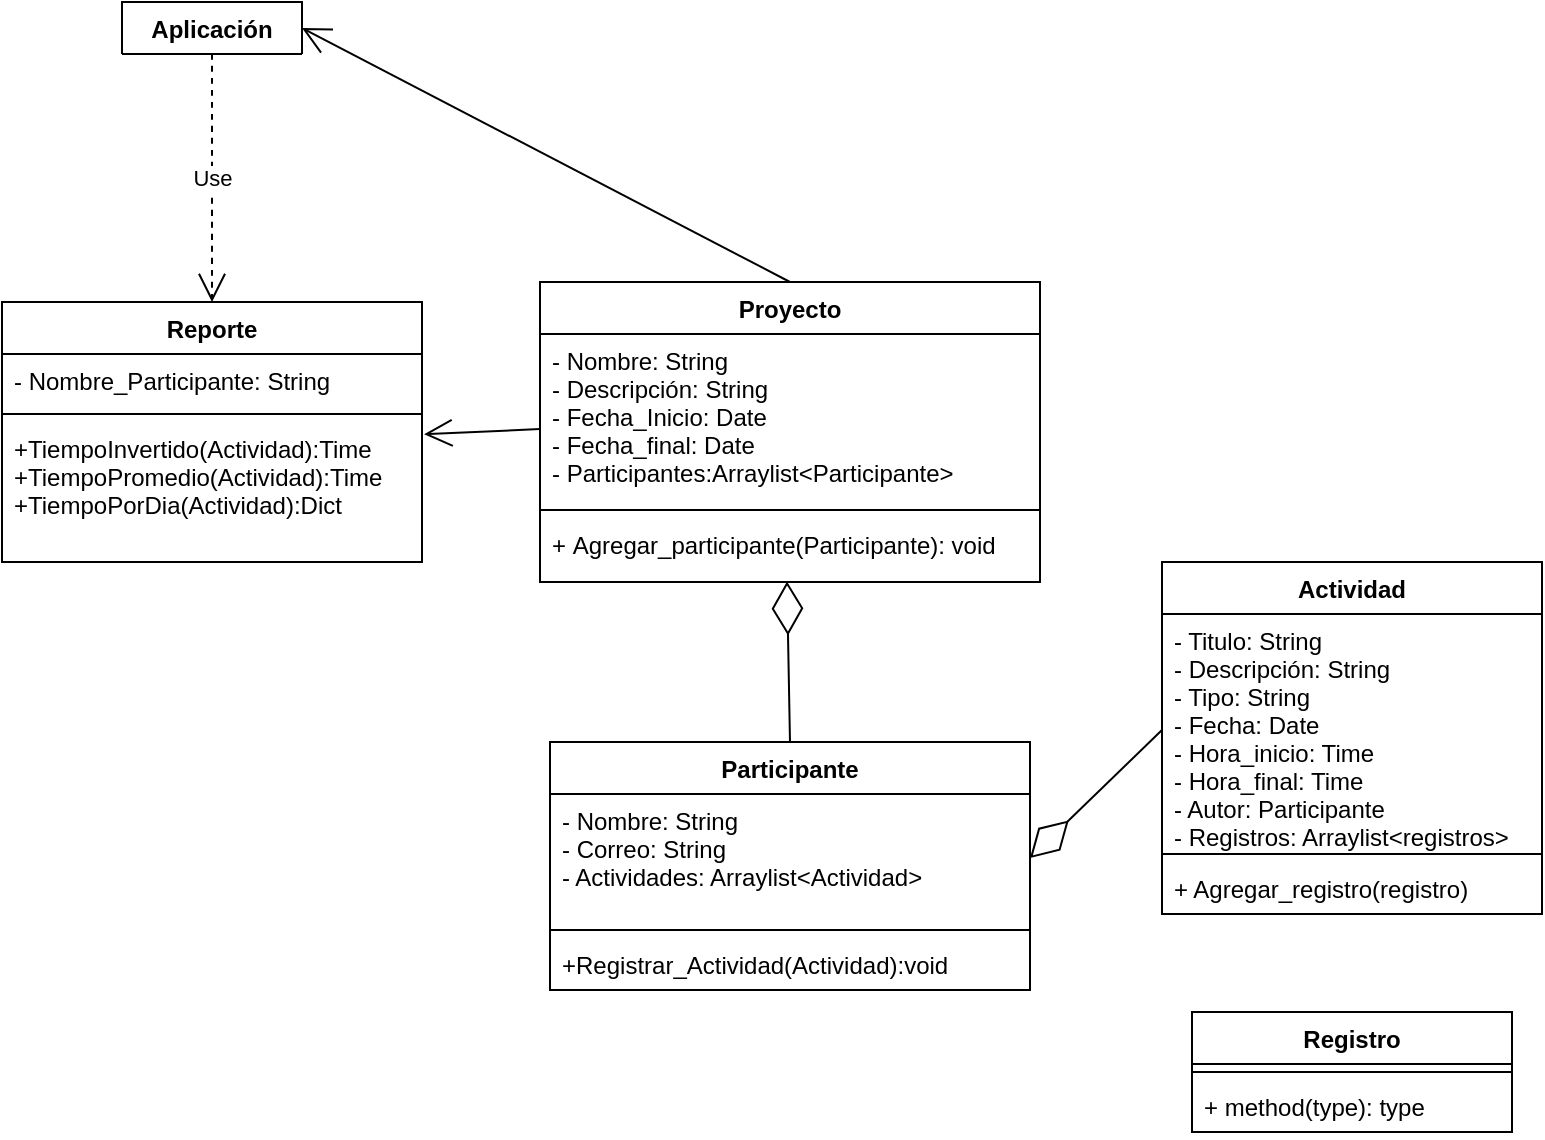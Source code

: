 <mxfile version="16.6.4" type="github"><diagram id="incmQxMKSfGl5wKCG0BV" name="Page-1"><mxGraphModel dx="920" dy="511" grid="1" gridSize="10" guides="1" tooltips="1" connect="1" arrows="1" fold="1" page="1" pageScale="1" pageWidth="827" pageHeight="1169" math="0" shadow="0"><root><mxCell id="0"/><mxCell id="1" parent="0"/><mxCell id="XddrjZvcEHtdNuk61_eD-7" value="Proyecto" style="swimlane;fontStyle=1;align=center;verticalAlign=top;childLayout=stackLayout;horizontal=1;startSize=26;horizontalStack=0;resizeParent=1;resizeParentMax=0;resizeLast=0;collapsible=1;marginBottom=0;" vertex="1" parent="1"><mxGeometry x="289" y="220" width="250" height="150" as="geometry"><mxRectangle x="289" y="220" width="80" height="26" as="alternateBounds"/></mxGeometry></mxCell><mxCell id="XddrjZvcEHtdNuk61_eD-8" value="- Nombre: String&#10;- Descripción: String&#10;- Fecha_Inicio: Date&#10;- Fecha_final: Date &#10;- Participantes:Arraylist&lt;Participante&gt;" style="text;strokeColor=none;fillColor=none;align=left;verticalAlign=top;spacingLeft=4;spacingRight=4;overflow=hidden;rotatable=0;points=[[0,0.5],[1,0.5]];portConstraint=eastwest;" vertex="1" parent="XddrjZvcEHtdNuk61_eD-7"><mxGeometry y="26" width="250" height="84" as="geometry"/></mxCell><mxCell id="XddrjZvcEHtdNuk61_eD-9" value="" style="line;strokeWidth=1;fillColor=none;align=left;verticalAlign=middle;spacingTop=-1;spacingLeft=3;spacingRight=3;rotatable=0;labelPosition=right;points=[];portConstraint=eastwest;" vertex="1" parent="XddrjZvcEHtdNuk61_eD-7"><mxGeometry y="110" width="250" height="8" as="geometry"/></mxCell><mxCell id="XddrjZvcEHtdNuk61_eD-10" value="+ Agregar_participante(Participante): void" style="text;strokeColor=none;fillColor=none;align=left;verticalAlign=top;spacingLeft=4;spacingRight=4;overflow=hidden;rotatable=0;points=[[0,0.5],[1,0.5]];portConstraint=eastwest;" vertex="1" parent="XddrjZvcEHtdNuk61_eD-7"><mxGeometry y="118" width="250" height="32" as="geometry"/></mxCell><mxCell id="XddrjZvcEHtdNuk61_eD-11" value="Participante" style="swimlane;fontStyle=1;align=center;verticalAlign=top;childLayout=stackLayout;horizontal=1;startSize=26;horizontalStack=0;resizeParent=1;resizeParentMax=0;resizeLast=0;collapsible=1;marginBottom=0;" vertex="1" parent="1"><mxGeometry x="294" y="450" width="240" height="124" as="geometry"><mxRectangle x="289" y="450" width="100" height="26" as="alternateBounds"/></mxGeometry></mxCell><mxCell id="XddrjZvcEHtdNuk61_eD-12" value="-  Nombre: String&#10;- Correo: String&#10;- Actividades: Arraylist&lt;Actividad&gt;" style="text;strokeColor=none;fillColor=none;align=left;verticalAlign=top;spacingLeft=4;spacingRight=4;overflow=hidden;rotatable=0;points=[[0,0.5],[1,0.5]];portConstraint=eastwest;" vertex="1" parent="XddrjZvcEHtdNuk61_eD-11"><mxGeometry y="26" width="240" height="64" as="geometry"/></mxCell><mxCell id="XddrjZvcEHtdNuk61_eD-13" value="" style="line;strokeWidth=1;fillColor=none;align=left;verticalAlign=middle;spacingTop=-1;spacingLeft=3;spacingRight=3;rotatable=0;labelPosition=right;points=[];portConstraint=eastwest;" vertex="1" parent="XddrjZvcEHtdNuk61_eD-11"><mxGeometry y="90" width="240" height="8" as="geometry"/></mxCell><mxCell id="XddrjZvcEHtdNuk61_eD-14" value="+Registrar_Actividad(Actividad):void" style="text;strokeColor=none;fillColor=none;align=left;verticalAlign=top;spacingLeft=4;spacingRight=4;overflow=hidden;rotatable=0;points=[[0,0.5],[1,0.5]];portConstraint=eastwest;" vertex="1" parent="XddrjZvcEHtdNuk61_eD-11"><mxGeometry y="98" width="240" height="26" as="geometry"/></mxCell><mxCell id="XddrjZvcEHtdNuk61_eD-15" value="Actividad" style="swimlane;fontStyle=1;align=center;verticalAlign=top;childLayout=stackLayout;horizontal=1;startSize=26;horizontalStack=0;resizeParent=1;resizeParentMax=0;resizeLast=0;collapsible=1;marginBottom=0;" vertex="1" parent="1"><mxGeometry x="600" y="360" width="190" height="176" as="geometry"/></mxCell><mxCell id="XddrjZvcEHtdNuk61_eD-16" value="- Titulo: String &#10;- Descripción: String&#10;- Tipo: String&#10;- Fecha: Date&#10;- Hora_inicio: Time&#10;- Hora_final: Time&#10;- Autor: Participante&#10;- Registros: Arraylist&lt;registros&gt;" style="text;strokeColor=none;fillColor=none;align=left;verticalAlign=top;spacingLeft=4;spacingRight=4;overflow=hidden;rotatable=0;points=[[0,0.5],[1,0.5]];portConstraint=eastwest;" vertex="1" parent="XddrjZvcEHtdNuk61_eD-15"><mxGeometry y="26" width="190" height="116" as="geometry"/></mxCell><mxCell id="XddrjZvcEHtdNuk61_eD-17" value="" style="line;strokeWidth=1;fillColor=none;align=left;verticalAlign=middle;spacingTop=-1;spacingLeft=3;spacingRight=3;rotatable=0;labelPosition=right;points=[];portConstraint=eastwest;" vertex="1" parent="XddrjZvcEHtdNuk61_eD-15"><mxGeometry y="142" width="190" height="8" as="geometry"/></mxCell><mxCell id="XddrjZvcEHtdNuk61_eD-18" value="+ Agregar_registro(registro)" style="text;strokeColor=none;fillColor=none;align=left;verticalAlign=top;spacingLeft=4;spacingRight=4;overflow=hidden;rotatable=0;points=[[0,0.5],[1,0.5]];portConstraint=eastwest;" vertex="1" parent="XddrjZvcEHtdNuk61_eD-15"><mxGeometry y="150" width="190" height="26" as="geometry"/></mxCell><mxCell id="XddrjZvcEHtdNuk61_eD-19" value="Reporte" style="swimlane;fontStyle=1;align=center;verticalAlign=top;childLayout=stackLayout;horizontal=1;startSize=26;horizontalStack=0;resizeParent=1;resizeParentMax=0;resizeLast=0;collapsible=1;marginBottom=0;" vertex="1" parent="1"><mxGeometry x="20" y="230" width="210" height="130" as="geometry"/></mxCell><mxCell id="XddrjZvcEHtdNuk61_eD-20" value="- Nombre_Participante: String" style="text;strokeColor=none;fillColor=none;align=left;verticalAlign=top;spacingLeft=4;spacingRight=4;overflow=hidden;rotatable=0;points=[[0,0.5],[1,0.5]];portConstraint=eastwest;" vertex="1" parent="XddrjZvcEHtdNuk61_eD-19"><mxGeometry y="26" width="210" height="26" as="geometry"/></mxCell><mxCell id="XddrjZvcEHtdNuk61_eD-21" value="" style="line;strokeWidth=1;fillColor=none;align=left;verticalAlign=middle;spacingTop=-1;spacingLeft=3;spacingRight=3;rotatable=0;labelPosition=right;points=[];portConstraint=eastwest;" vertex="1" parent="XddrjZvcEHtdNuk61_eD-19"><mxGeometry y="52" width="210" height="8" as="geometry"/></mxCell><mxCell id="XddrjZvcEHtdNuk61_eD-22" value="+TiempoInvertido(Actividad):Time&#10;+TiempoPromedio(Actividad):Time&#10;+TiempoPorDia(Actividad):Dict" style="text;strokeColor=none;fillColor=none;align=left;verticalAlign=top;spacingLeft=4;spacingRight=4;overflow=hidden;rotatable=0;points=[[0,0.5],[1,0.5]];portConstraint=eastwest;" vertex="1" parent="XddrjZvcEHtdNuk61_eD-19"><mxGeometry y="60" width="210" height="70" as="geometry"/></mxCell><mxCell id="XddrjZvcEHtdNuk61_eD-23" value="Registro" style="swimlane;fontStyle=1;align=center;verticalAlign=top;childLayout=stackLayout;horizontal=1;startSize=26;horizontalStack=0;resizeParent=1;resizeParentMax=0;resizeLast=0;collapsible=1;marginBottom=0;" vertex="1" parent="1"><mxGeometry x="615" y="585" width="160" height="60" as="geometry"><mxRectangle x="615" y="560" width="80" height="26" as="alternateBounds"/></mxGeometry></mxCell><mxCell id="XddrjZvcEHtdNuk61_eD-25" value="" style="line;strokeWidth=1;fillColor=none;align=left;verticalAlign=middle;spacingTop=-1;spacingLeft=3;spacingRight=3;rotatable=0;labelPosition=right;points=[];portConstraint=eastwest;" vertex="1" parent="XddrjZvcEHtdNuk61_eD-23"><mxGeometry y="26" width="160" height="8" as="geometry"/></mxCell><mxCell id="XddrjZvcEHtdNuk61_eD-26" value="+ method(type): type" style="text;strokeColor=none;fillColor=none;align=left;verticalAlign=top;spacingLeft=4;spacingRight=4;overflow=hidden;rotatable=0;points=[[0,0.5],[1,0.5]];portConstraint=eastwest;" vertex="1" parent="XddrjZvcEHtdNuk61_eD-23"><mxGeometry y="34" width="160" height="26" as="geometry"/></mxCell><mxCell id="XddrjZvcEHtdNuk61_eD-29" value="Aplicación" style="swimlane;fontStyle=1;align=center;verticalAlign=top;childLayout=stackLayout;horizontal=1;startSize=26;horizontalStack=0;resizeParent=1;resizeParentMax=0;resizeLast=0;collapsible=1;marginBottom=0;" vertex="1" collapsed="1" parent="1"><mxGeometry x="80" y="80" width="90" height="26" as="geometry"><mxRectangle x="50" y="260" width="160" height="70" as="alternateBounds"/></mxGeometry></mxCell><mxCell id="XddrjZvcEHtdNuk61_eD-31" value="" style="line;strokeWidth=1;fillColor=none;align=left;verticalAlign=middle;spacingTop=-1;spacingLeft=3;spacingRight=3;rotatable=0;labelPosition=right;points=[];portConstraint=eastwest;" vertex="1" parent="XddrjZvcEHtdNuk61_eD-29"><mxGeometry y="26" width="160" height="44" as="geometry"/></mxCell><mxCell id="XddrjZvcEHtdNuk61_eD-35" value="" style="endArrow=diamondThin;endFill=0;endSize=24;html=1;curved=1;exitX=0.5;exitY=0;exitDx=0;exitDy=0;entryX=0.494;entryY=0.993;entryDx=0;entryDy=0;entryPerimeter=0;" edge="1" parent="1" source="XddrjZvcEHtdNuk61_eD-11" target="XddrjZvcEHtdNuk61_eD-10"><mxGeometry width="160" relative="1" as="geometry"><mxPoint x="250" y="590" as="sourcePoint"/><mxPoint x="400" y="370" as="targetPoint"/></mxGeometry></mxCell><mxCell id="XddrjZvcEHtdNuk61_eD-38" value="" style="endArrow=diamondThin;endFill=0;endSize=24;html=1;curved=1;exitX=0;exitY=0.5;exitDx=0;exitDy=0;entryX=1;entryY=0.5;entryDx=0;entryDy=0;" edge="1" parent="1" source="XddrjZvcEHtdNuk61_eD-16" target="XddrjZvcEHtdNuk61_eD-12"><mxGeometry width="160" relative="1" as="geometry"><mxPoint x="320" y="530" as="sourcePoint"/><mxPoint x="480" y="530" as="targetPoint"/></mxGeometry></mxCell><mxCell id="XddrjZvcEHtdNuk61_eD-39" value="" style="endArrow=open;endFill=1;endSize=12;html=1;curved=1;entryX=1;entryY=0.5;entryDx=0;entryDy=0;exitX=0.5;exitY=0;exitDx=0;exitDy=0;" edge="1" parent="1" source="XddrjZvcEHtdNuk61_eD-7" target="XddrjZvcEHtdNuk61_eD-29"><mxGeometry width="160" relative="1" as="geometry"><mxPoint x="320" y="330" as="sourcePoint"/><mxPoint x="480" y="330" as="targetPoint"/></mxGeometry></mxCell><mxCell id="XddrjZvcEHtdNuk61_eD-41" value="Use" style="endArrow=open;endSize=12;dashed=1;html=1;curved=1;exitX=0.5;exitY=1;exitDx=0;exitDy=0;" edge="1" parent="1" source="XddrjZvcEHtdNuk61_eD-29" target="XddrjZvcEHtdNuk61_eD-19"><mxGeometry width="160" relative="1" as="geometry"><mxPoint x="320" y="330" as="sourcePoint"/><mxPoint x="480" y="330" as="targetPoint"/></mxGeometry></mxCell><mxCell id="XddrjZvcEHtdNuk61_eD-45" value="" style="endArrow=open;endFill=1;endSize=12;html=1;curved=1;entryX=1.005;entryY=0.087;entryDx=0;entryDy=0;entryPerimeter=0;" edge="1" parent="1" source="XddrjZvcEHtdNuk61_eD-8" target="XddrjZvcEHtdNuk61_eD-22"><mxGeometry width="160" relative="1" as="geometry"><mxPoint x="320" y="330" as="sourcePoint"/><mxPoint x="480" y="330" as="targetPoint"/></mxGeometry></mxCell></root></mxGraphModel></diagram></mxfile>